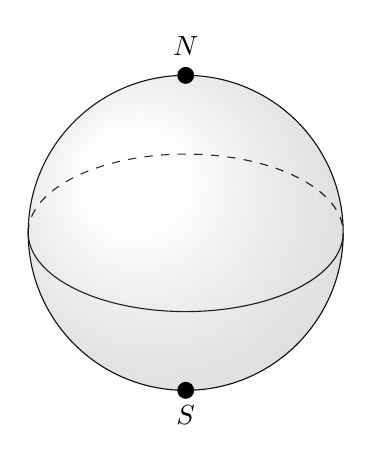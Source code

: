 \begin{tikzpicture}
	\draw (-2,0) arc (180:360:2cm and 1cm);
	\draw[dashed] (-2,0) arc (180:0:2cm and 1cm);
	\draw (0,0) circle (2cm);
	\shade[ball color=gray!10!white,opacity=0.20] (0,0) circle (2cm);
	\draw [fill] (0,2) circle [radius=0.1cm]
	node [label={[above]$N$}] {};
	\draw [fill] (0,-2) circle [radius=0.1cm]
	node [label={[below,yshift=-0.2cm]$S$}] {};
\end{tikzpicture}